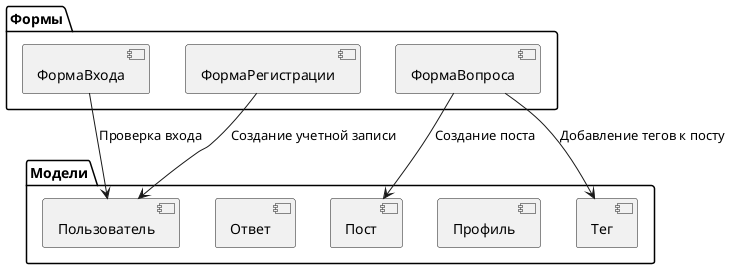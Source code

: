 
@startuml
package "Формы" {
    component ФормаВхода
    component ФормаРегистрации
    component ФормаВопроса
}

package "Модели" {
    component Пользователь
    component Профиль
    component Пост
    component Ответ
    component Тег
}

ФормаВхода --> Пользователь : Проверка входа
ФормаРегистрации --> Пользователь : Создание учетной записи
ФормаВопроса --> Пост : Создание поста
ФормаВопроса --> Тег : Добавление тегов к посту
@enduml
